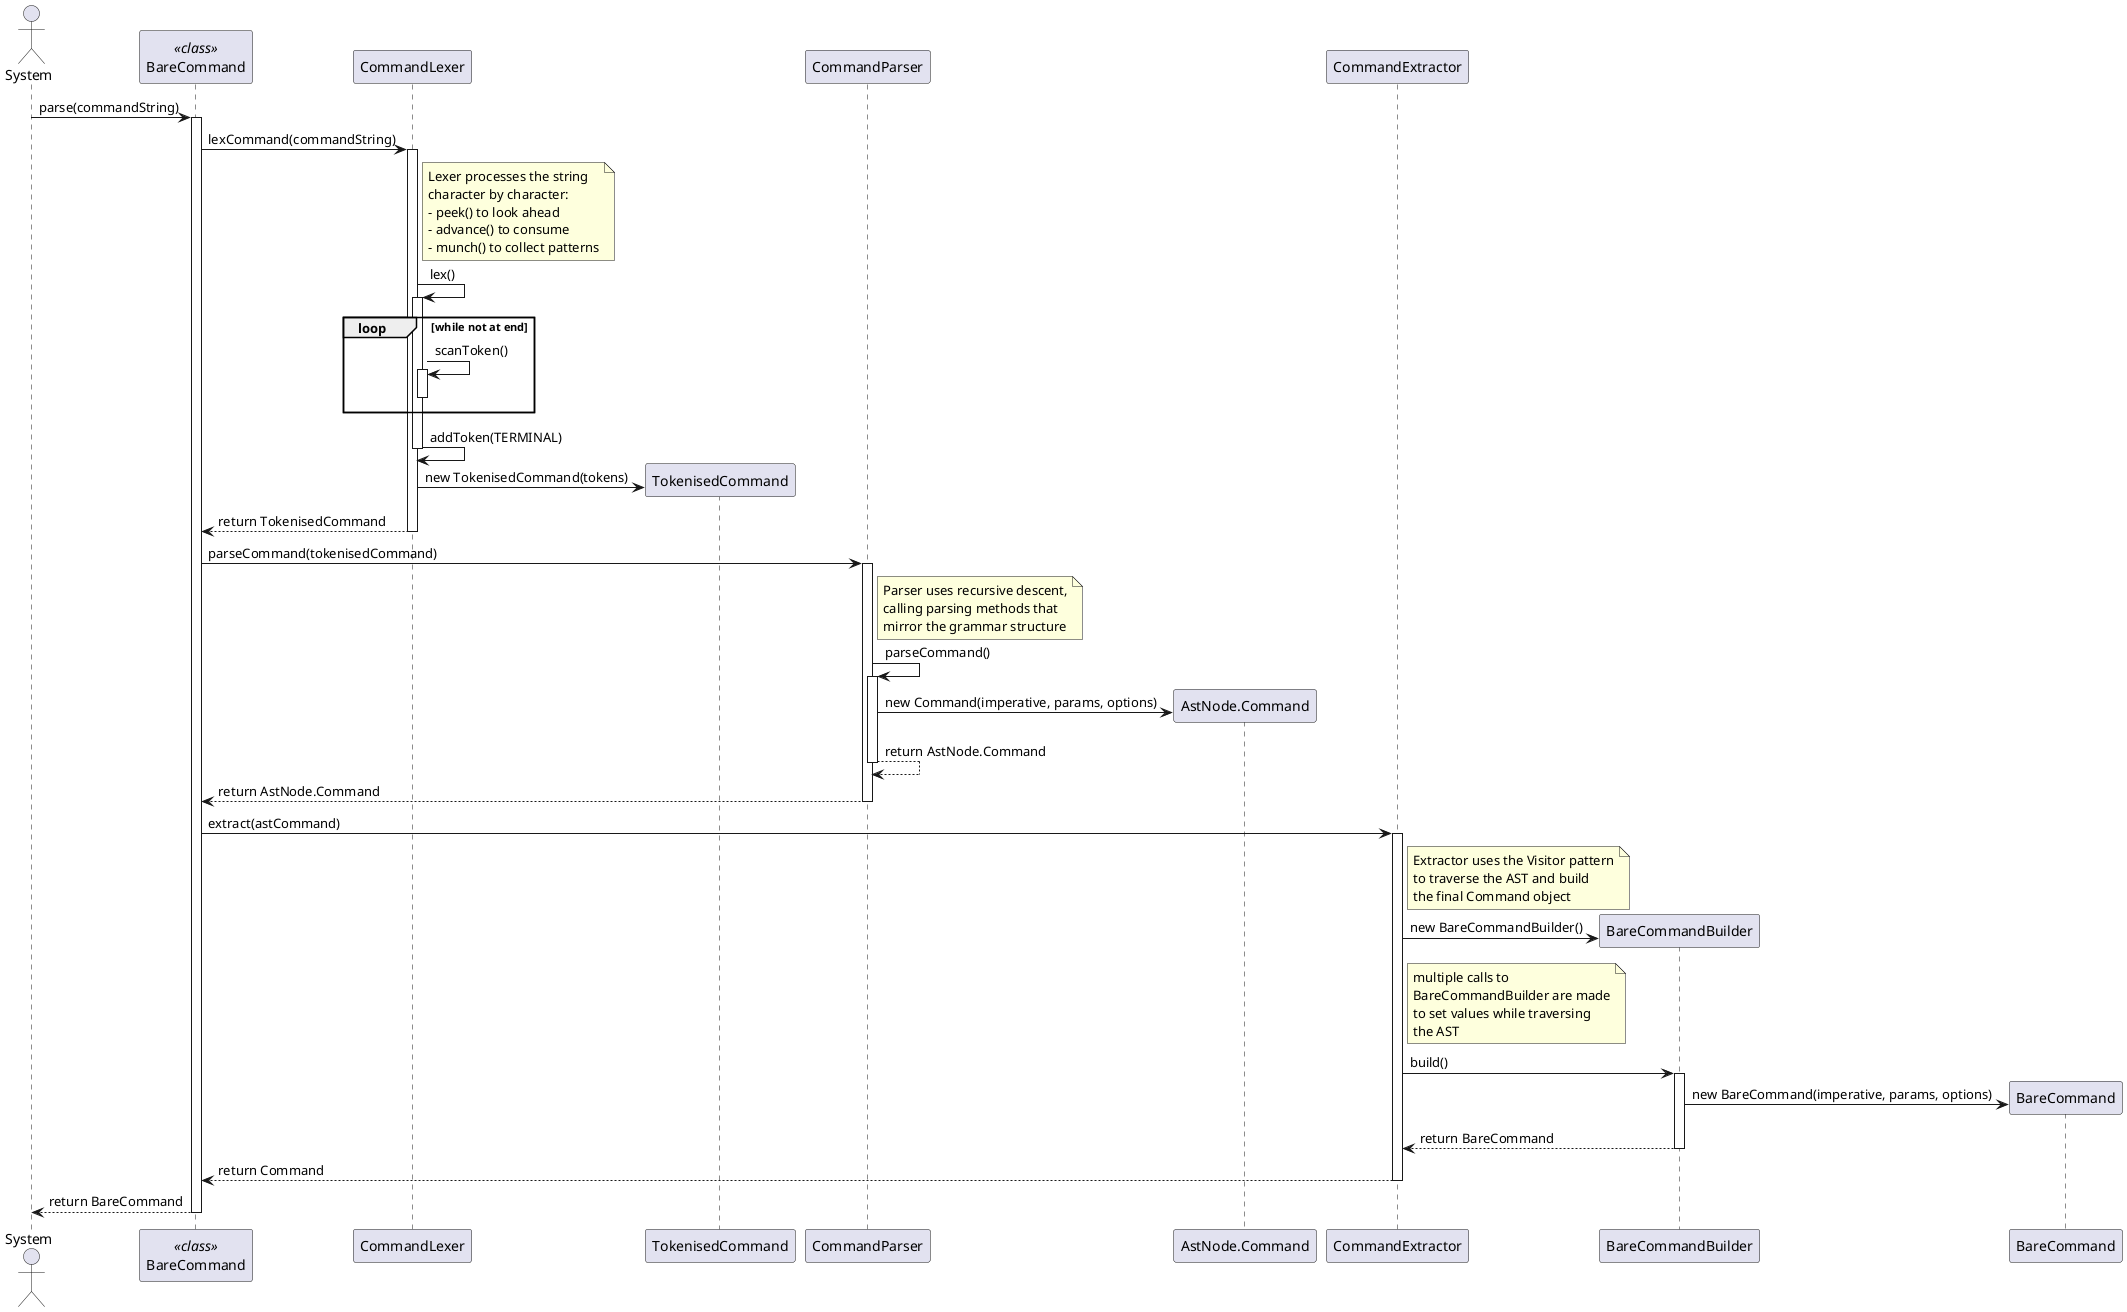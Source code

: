 @startuml
actor System
participant "BareCommand" as Cmd <<class>>
participant "CommandLexer" as Lexer
participant "TokenisedCommand" as TokCmd
participant "CommandParser" as Parser
participant "AstNode.Command" as AST
participant "CommandExtractor" as Extractor
participant "BareCommandBuilder" as Builder

System -> Cmd: parse(commandString)
activate Cmd

' Lexing Phase
Cmd -> Lexer: lexCommand(commandString)
activate Lexer

note right of Lexer
  Lexer processes the string
  character by character:
  - peek() to look ahead
  - advance() to consume
  - munch() to collect patterns
end note

Lexer -> Lexer: lex()
activate Lexer

loop while not at end
    Lexer -> Lexer: scanToken()

    activate Lexer

    deactivate Lexer
end

Lexer -> Lexer: addToken(TERMINAL)
deactivate Lexer

create TokCmd
Lexer -> TokCmd: new TokenisedCommand(tokens)
Lexer --> Cmd: return TokenisedCommand
deactivate Lexer

' Parsing Phase
Cmd -> Parser: parseCommand(tokenisedCommand)
activate Parser

note right of Parser
  Parser uses recursive descent,
  calling parsing methods that
  mirror the grammar structure
end note

Parser -> Parser: parseCommand()
activate Parser

create AST
Parser -> AST: new Command(imperative, params, options)

Parser --> Parser: return AstNode.Command
deactivate Parser

Parser --> Cmd: return AstNode.Command
deactivate Parser

' Extraction Phase
Cmd -> Extractor: extract(astCommand)
activate Extractor

note right of Extractor
  Extractor uses the Visitor pattern
  to traverse the AST and build
  the final Command object
end note

create Builder
Extractor -> Builder: new BareCommandBuilder()

note right of Extractor
    multiple calls to
    BareCommandBuilder are made
    to set values while traversing
    the AST
end note

deactivate AST

Extractor -> Builder: build()
activate Builder
create "BareCommand" as Result
Builder -> Result: new BareCommand(imperative, params, options)
Builder --> Extractor: return BareCommand
deactivate Builder

Extractor --> Cmd: return Command
deactivate Extractor

Cmd --> System: return BareCommand
deactivate Cmd

@enduml
